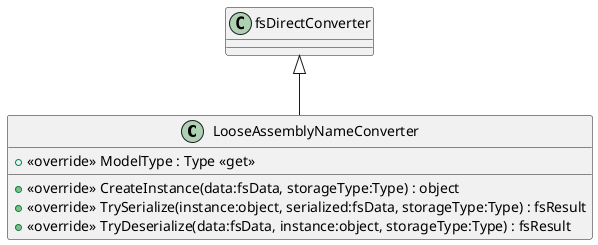@startuml
class LooseAssemblyNameConverter {
    + <<override>> ModelType : Type <<get>>
    + <<override>> CreateInstance(data:fsData, storageType:Type) : object
    + <<override>> TrySerialize(instance:object, serialized:fsData, storageType:Type) : fsResult
    + <<override>> TryDeserialize(data:fsData, instance:object, storageType:Type) : fsResult
}
fsDirectConverter <|-- LooseAssemblyNameConverter
@enduml
